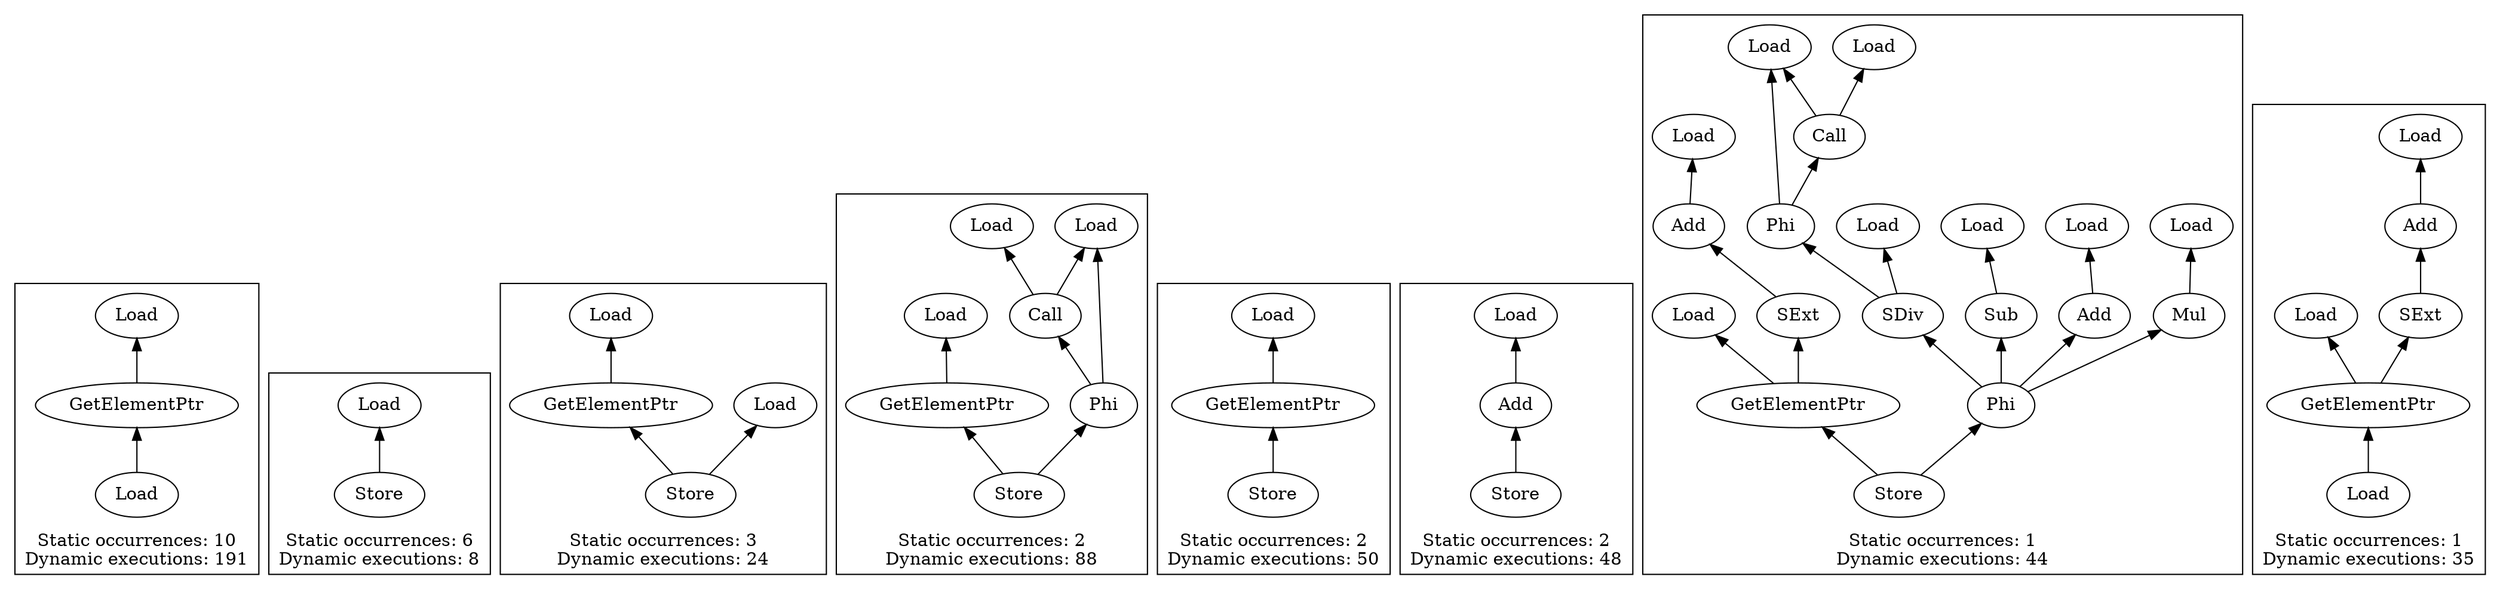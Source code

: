strict digraph {
rankdir=BT
subgraph {
"0_208" [label="GetElementPtr"]
"0_202" [label="Load"]
"0_208" -> "0_202"
"0_209" [label="Load"]
"0_209" -> "0_208"
cluster=true
label="Static occurrences: 10\nDynamic executions: 191"
}
subgraph {
"1_26" [label="Store"]
"1_24" [label="Load"]
"1_26" -> "1_24"
cluster=true
label="Static occurrences: 6\nDynamic executions: 8"
}
subgraph {
"2_210" [label="GetElementPtr"]
"2_201" [label="Load"]
"2_210" -> "2_201"
"2_211" [label="Store"]
"2_211" -> "2_210"
"2_209" [label="Load"]
"2_211" -> "2_209"
cluster=true
label="Static occurrences: 3\nDynamic executions: 24"
}
subgraph {
"3_274" [label="Call"]
"3_259" [label="Load"]
"3_274" -> "3_259"
"3_257" [label="Load"]
"3_274" -> "3_257"
"3_281" [label="GetElementPtr"]
"3_280" [label="Load"]
"3_281" -> "3_280"
"3_277" [label="Phi"]
"3_277" -> "3_274"
"3_277" -> "3_257"
"3_282" [label="Store"]
"3_282" -> "3_281"
"3_282" -> "3_277"
cluster=true
label="Static occurrences: 2\nDynamic executions: 88"
}
subgraph {
"4_224" [label="GetElementPtr"]
"4_201" [label="Load"]
"4_224" -> "4_201"
"4_225" [label="Store"]
"4_225" -> "4_224"
cluster=true
label="Static occurrences: 2\nDynamic executions: 50"
}
subgraph {
"5_176" [label="Add"]
"5_175" [label="Load"]
"5_176" -> "5_175"
"5_177" [label="Store"]
"5_177" -> "5_176"
cluster=true
label="Static occurrences: 2\nDynamic executions: 48"
}
subgraph {
"6_290" [label="Add"]
"6_289" [label="Load"]
"6_290" -> "6_289"
"6_306" [label="Add"]
"6_305" [label="Load"]
"6_306" -> "6_305"
"6_274" [label="Call"]
"6_257" [label="Load"]
"6_274" -> "6_257"
"6_259" [label="Load"]
"6_274" -> "6_259"
"6_308" [label="GetElementPtr"]
"6_255" [label="Load"]
"6_308" -> "6_255"
"6_307" [label="SExt"]
"6_308" -> "6_307"
"6_298" [label="Mul"]
"6_297" [label="Load"]
"6_298" -> "6_297"
"6_304" [label="Phi"]
"6_304" -> "6_290"
"6_277" [label="Phi"]
"6_277" -> "6_274"
"6_277" -> "6_257"
"6_304" -> "6_298"
"6_302" [label="SDiv"]
"6_304" -> "6_302"
"6_294" [label="Sub"]
"6_304" -> "6_294"
"6_301" [label="Load"]
"6_302" -> "6_301"
"6_302" -> "6_277"
"6_307" -> "6_306"
"6_309" [label="Store"]
"6_309" -> "6_308"
"6_309" -> "6_304"
"6_293" [label="Load"]
"6_294" -> "6_293"
cluster=true
label="Static occurrences: 1\nDynamic executions: 44"
}
subgraph {
"7_187" [label="Add"]
"7_185" [label="Load"]
"7_187" -> "7_185"
"7_189" [label="GetElementPtr"]
"7_184" [label="Load"]
"7_189" -> "7_184"
"7_188" [label="SExt"]
"7_189" -> "7_188"
"7_190" [label="Load"]
"7_190" -> "7_189"
"7_188" -> "7_187"
cluster=true
label="Static occurrences: 1\nDynamic executions: 35"
}
}
